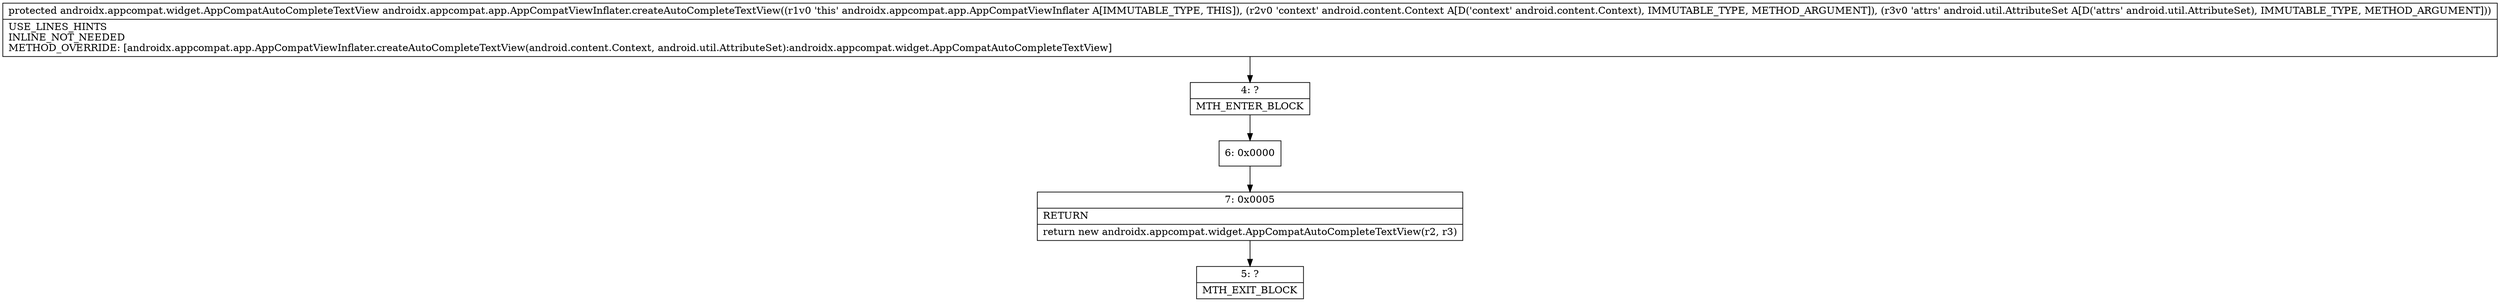digraph "CFG forandroidx.appcompat.app.AppCompatViewInflater.createAutoCompleteTextView(Landroid\/content\/Context;Landroid\/util\/AttributeSet;)Landroidx\/appcompat\/widget\/AppCompatAutoCompleteTextView;" {
Node_4 [shape=record,label="{4\:\ ?|MTH_ENTER_BLOCK\l}"];
Node_6 [shape=record,label="{6\:\ 0x0000}"];
Node_7 [shape=record,label="{7\:\ 0x0005|RETURN\l|return new androidx.appcompat.widget.AppCompatAutoCompleteTextView(r2, r3)\l}"];
Node_5 [shape=record,label="{5\:\ ?|MTH_EXIT_BLOCK\l}"];
MethodNode[shape=record,label="{protected androidx.appcompat.widget.AppCompatAutoCompleteTextView androidx.appcompat.app.AppCompatViewInflater.createAutoCompleteTextView((r1v0 'this' androidx.appcompat.app.AppCompatViewInflater A[IMMUTABLE_TYPE, THIS]), (r2v0 'context' android.content.Context A[D('context' android.content.Context), IMMUTABLE_TYPE, METHOD_ARGUMENT]), (r3v0 'attrs' android.util.AttributeSet A[D('attrs' android.util.AttributeSet), IMMUTABLE_TYPE, METHOD_ARGUMENT]))  | USE_LINES_HINTS\lINLINE_NOT_NEEDED\lMETHOD_OVERRIDE: [androidx.appcompat.app.AppCompatViewInflater.createAutoCompleteTextView(android.content.Context, android.util.AttributeSet):androidx.appcompat.widget.AppCompatAutoCompleteTextView]\l}"];
MethodNode -> Node_4;Node_4 -> Node_6;
Node_6 -> Node_7;
Node_7 -> Node_5;
}

